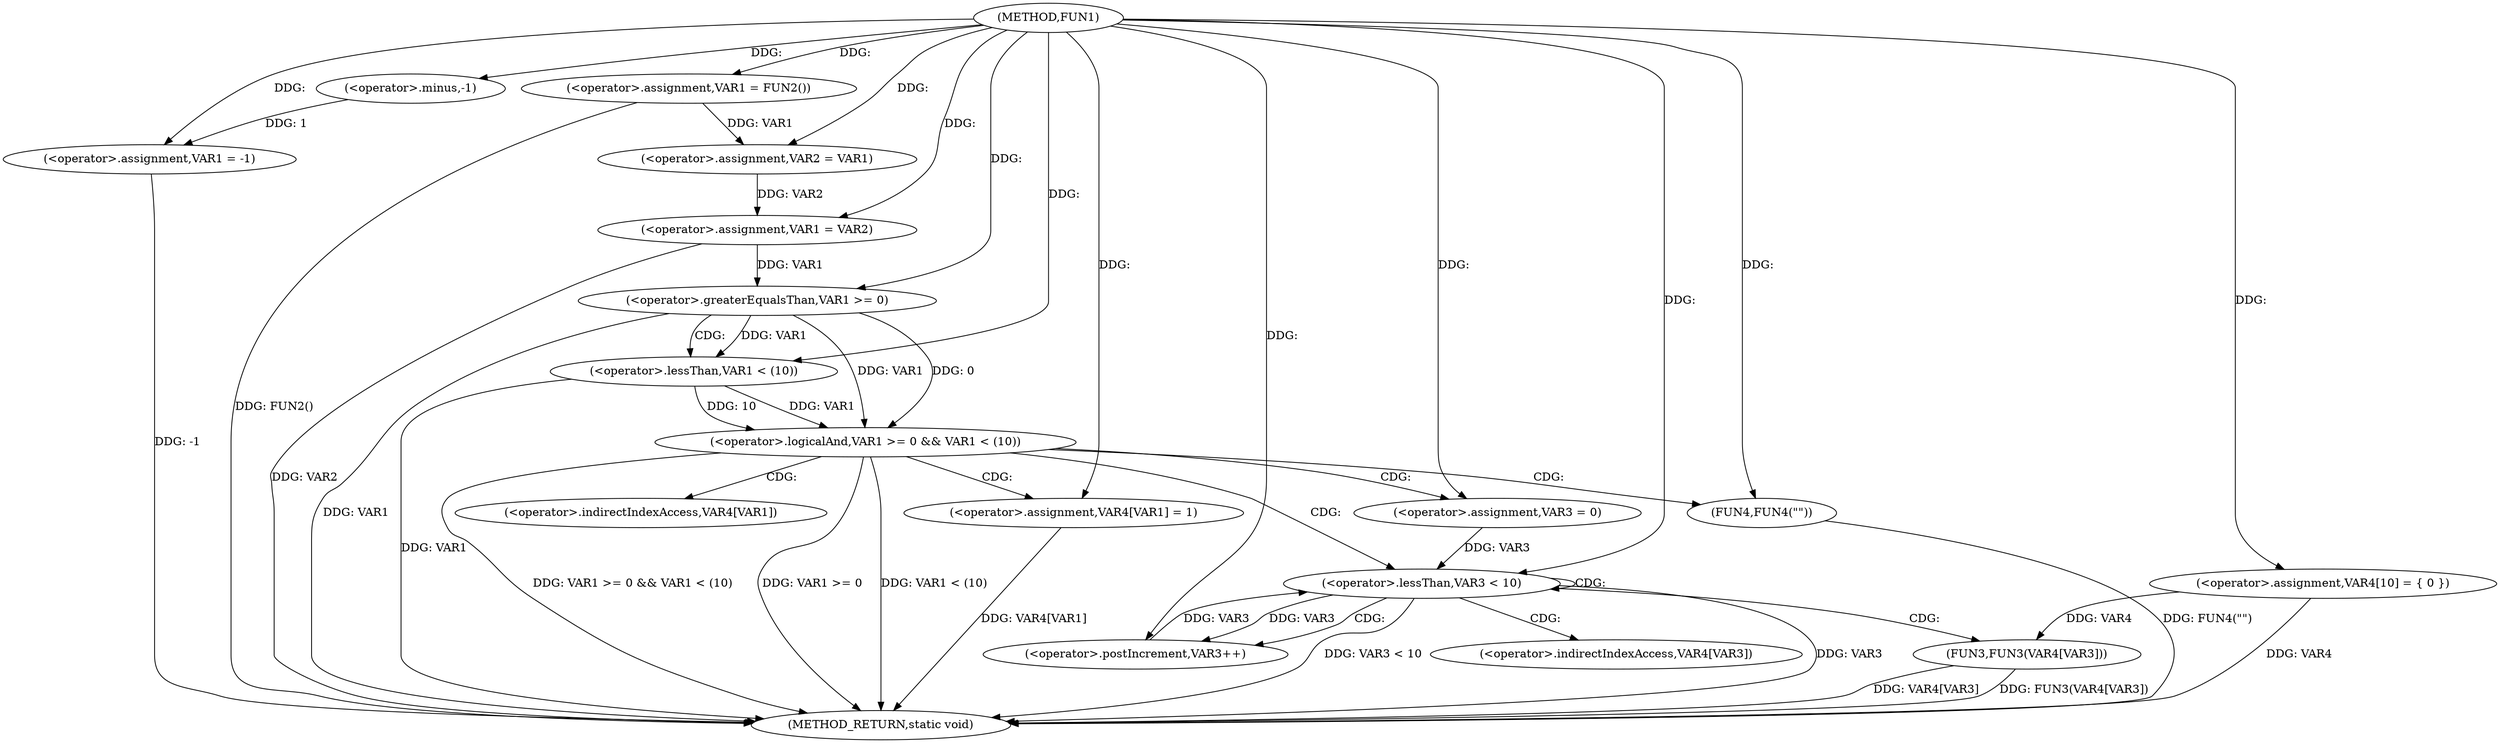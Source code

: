 digraph FUN1 {  
"1000100" [label = "(METHOD,FUN1)" ]
"1000156" [label = "(METHOD_RETURN,static void)" ]
"1000103" [label = "(<operator>.assignment,VAR1 = -1)" ]
"1000105" [label = "(<operator>.minus,-1)" ]
"1000107" [label = "(<operator>.assignment,VAR1 = FUN2())" ]
"1000112" [label = "(<operator>.assignment,VAR2 = VAR1)" ]
"1000116" [label = "(<operator>.assignment,VAR1 = VAR2)" ]
"1000122" [label = "(<operator>.assignment,VAR4[10] = { 0 })" ]
"1000125" [label = "(<operator>.logicalAnd,VAR1 >= 0 && VAR1 < (10))" ]
"1000126" [label = "(<operator>.greaterEqualsThan,VAR1 >= 0)" ]
"1000129" [label = "(<operator>.lessThan,VAR1 < (10))" ]
"1000133" [label = "(<operator>.assignment,VAR4[VAR1] = 1)" ]
"1000139" [label = "(<operator>.assignment,VAR3 = 0)" ]
"1000142" [label = "(<operator>.lessThan,VAR3 < 10)" ]
"1000145" [label = "(<operator>.postIncrement,VAR3++)" ]
"1000148" [label = "(FUN3,FUN3(VAR4[VAR3]))" ]
"1000154" [label = "(FUN4,FUN4(\"\"))" ]
"1000134" [label = "(<operator>.indirectIndexAccess,VAR4[VAR1])" ]
"1000149" [label = "(<operator>.indirectIndexAccess,VAR4[VAR3])" ]
  "1000142" -> "1000156"  [ label = "DDG: VAR3 < 10"] 
  "1000125" -> "1000156"  [ label = "DDG: VAR1 >= 0 && VAR1 < (10)"] 
  "1000103" -> "1000156"  [ label = "DDG: -1"] 
  "1000126" -> "1000156"  [ label = "DDG: VAR1"] 
  "1000116" -> "1000156"  [ label = "DDG: VAR2"] 
  "1000154" -> "1000156"  [ label = "DDG: FUN4(\"\")"] 
  "1000107" -> "1000156"  [ label = "DDG: FUN2()"] 
  "1000129" -> "1000156"  [ label = "DDG: VAR1"] 
  "1000125" -> "1000156"  [ label = "DDG: VAR1 >= 0"] 
  "1000122" -> "1000156"  [ label = "DDG: VAR4"] 
  "1000125" -> "1000156"  [ label = "DDG: VAR1 < (10)"] 
  "1000133" -> "1000156"  [ label = "DDG: VAR4[VAR1]"] 
  "1000148" -> "1000156"  [ label = "DDG: VAR4[VAR3]"] 
  "1000148" -> "1000156"  [ label = "DDG: FUN3(VAR4[VAR3])"] 
  "1000142" -> "1000156"  [ label = "DDG: VAR3"] 
  "1000105" -> "1000103"  [ label = "DDG: 1"] 
  "1000100" -> "1000103"  [ label = "DDG: "] 
  "1000100" -> "1000105"  [ label = "DDG: "] 
  "1000100" -> "1000107"  [ label = "DDG: "] 
  "1000107" -> "1000112"  [ label = "DDG: VAR1"] 
  "1000100" -> "1000112"  [ label = "DDG: "] 
  "1000112" -> "1000116"  [ label = "DDG: VAR2"] 
  "1000100" -> "1000116"  [ label = "DDG: "] 
  "1000100" -> "1000122"  [ label = "DDG: "] 
  "1000126" -> "1000125"  [ label = "DDG: VAR1"] 
  "1000126" -> "1000125"  [ label = "DDG: 0"] 
  "1000116" -> "1000126"  [ label = "DDG: VAR1"] 
  "1000100" -> "1000126"  [ label = "DDG: "] 
  "1000129" -> "1000125"  [ label = "DDG: VAR1"] 
  "1000129" -> "1000125"  [ label = "DDG: 10"] 
  "1000126" -> "1000129"  [ label = "DDG: VAR1"] 
  "1000100" -> "1000129"  [ label = "DDG: "] 
  "1000100" -> "1000133"  [ label = "DDG: "] 
  "1000100" -> "1000139"  [ label = "DDG: "] 
  "1000139" -> "1000142"  [ label = "DDG: VAR3"] 
  "1000145" -> "1000142"  [ label = "DDG: VAR3"] 
  "1000100" -> "1000142"  [ label = "DDG: "] 
  "1000142" -> "1000145"  [ label = "DDG: VAR3"] 
  "1000100" -> "1000145"  [ label = "DDG: "] 
  "1000122" -> "1000148"  [ label = "DDG: VAR4"] 
  "1000100" -> "1000154"  [ label = "DDG: "] 
  "1000125" -> "1000142"  [ label = "CDG: "] 
  "1000125" -> "1000154"  [ label = "CDG: "] 
  "1000125" -> "1000139"  [ label = "CDG: "] 
  "1000125" -> "1000133"  [ label = "CDG: "] 
  "1000125" -> "1000134"  [ label = "CDG: "] 
  "1000126" -> "1000129"  [ label = "CDG: "] 
  "1000142" -> "1000142"  [ label = "CDG: "] 
  "1000142" -> "1000145"  [ label = "CDG: "] 
  "1000142" -> "1000148"  [ label = "CDG: "] 
  "1000142" -> "1000149"  [ label = "CDG: "] 
}
